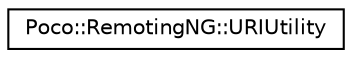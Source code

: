 digraph "Graphical Class Hierarchy"
{
 // LATEX_PDF_SIZE
  edge [fontname="Helvetica",fontsize="10",labelfontname="Helvetica",labelfontsize="10"];
  node [fontname="Helvetica",fontsize="10",shape=record];
  rankdir="LR";
  Node0 [label="Poco::RemotingNG::URIUtility",height=0.2,width=0.4,color="black", fillcolor="white", style="filled",URL="$classPoco_1_1RemotingNG_1_1URIUtility.html",tooltip="This class provides utility methods for parsing and creating RemotingNG URIs."];
}
